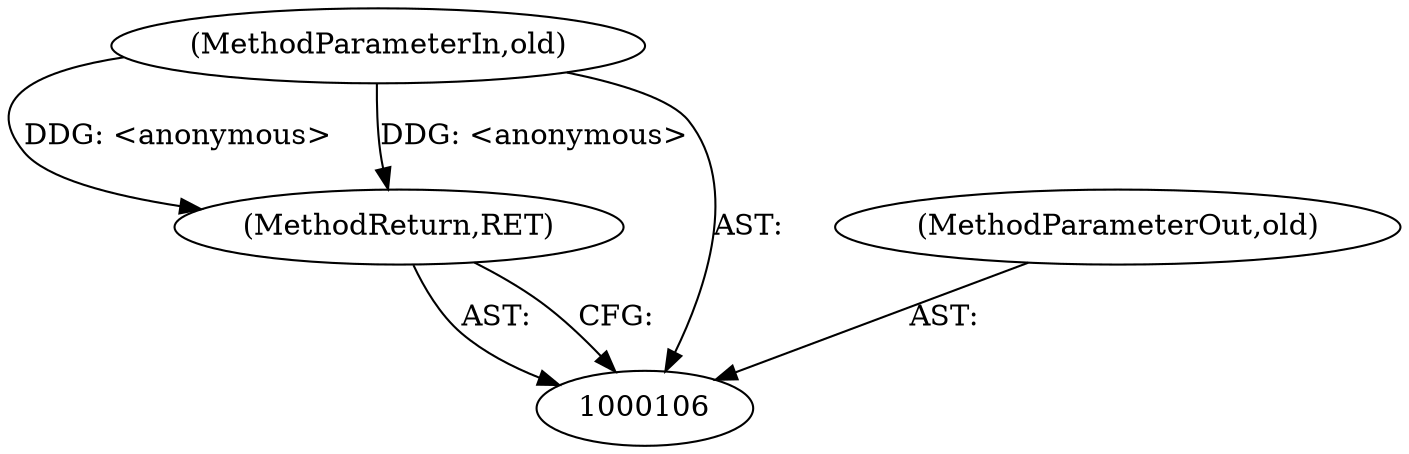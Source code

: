 digraph "0_linux_11f3710417d026ea2f4fcf362d866342c5274185_0" {
"1000107" [label="(MethodParameterIn,old)"];
"1000231" [label="(MethodParameterOut,old)"];
"1000109" [label="(MethodReturn,RET)"];
"1000107" -> "1000106"  [label="AST: "];
"1000107" -> "1000109"  [label="DDG: <anonymous>"];
"1000231" -> "1000106"  [label="AST: "];
"1000109" -> "1000106"  [label="AST: "];
"1000109" -> "1000106"  [label="CFG: "];
"1000107" -> "1000109"  [label="DDG: <anonymous>"];
}
